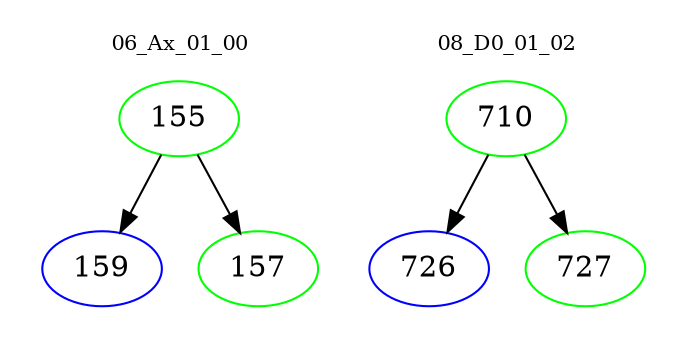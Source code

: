 digraph{
subgraph cluster_0 {
color = white
label = "06_Ax_01_00";
fontsize=10;
T0_155 [label="155", color="green"]
T0_155 -> T0_159 [color="black"]
T0_159 [label="159", color="blue"]
T0_155 -> T0_157 [color="black"]
T0_157 [label="157", color="green"]
}
subgraph cluster_1 {
color = white
label = "08_D0_01_02";
fontsize=10;
T1_710 [label="710", color="green"]
T1_710 -> T1_726 [color="black"]
T1_726 [label="726", color="blue"]
T1_710 -> T1_727 [color="black"]
T1_727 [label="727", color="green"]
}
}
